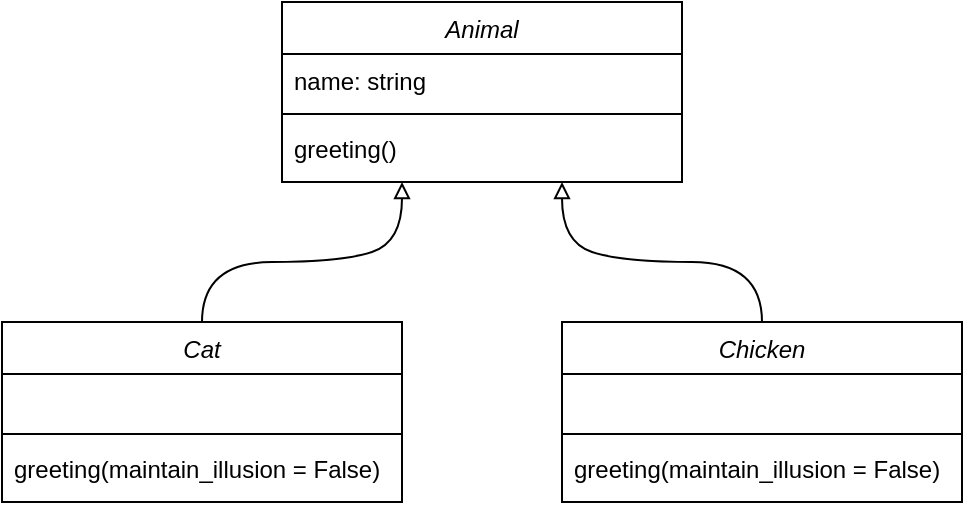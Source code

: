 <mxfile version="16.5.1" type="device"><diagram id="C5RBs43oDa-KdzZeNtuy" name="Page-1"><mxGraphModel dx="582" dy="423" grid="1" gridSize="10" guides="1" tooltips="1" connect="1" arrows="1" fold="1" page="1" pageScale="1" pageWidth="827" pageHeight="1169" math="0" shadow="0"><root><mxCell id="WIyWlLk6GJQsqaUBKTNV-0"/><mxCell id="WIyWlLk6GJQsqaUBKTNV-1" parent="WIyWlLk6GJQsqaUBKTNV-0"/><mxCell id="zkfFHV4jXpPFQw0GAbJ--0" value="Animal" style="swimlane;fontStyle=2;align=center;verticalAlign=top;childLayout=stackLayout;horizontal=1;startSize=26;horizontalStack=0;resizeParent=1;resizeLast=0;collapsible=1;marginBottom=0;rounded=0;shadow=0;strokeWidth=1;" parent="WIyWlLk6GJQsqaUBKTNV-1" vertex="1"><mxGeometry x="340" y="80" width="200" height="90" as="geometry"><mxRectangle x="230" y="140" width="160" height="26" as="alternateBounds"/></mxGeometry></mxCell><mxCell id="zkfFHV4jXpPFQw0GAbJ--1" value="name: string" style="text;align=left;verticalAlign=top;spacingLeft=4;spacingRight=4;overflow=hidden;rotatable=0;points=[[0,0.5],[1,0.5]];portConstraint=eastwest;" parent="zkfFHV4jXpPFQw0GAbJ--0" vertex="1"><mxGeometry y="26" width="200" height="26" as="geometry"/></mxCell><mxCell id="zkfFHV4jXpPFQw0GAbJ--4" value="" style="line;html=1;strokeWidth=1;align=left;verticalAlign=middle;spacingTop=-1;spacingLeft=3;spacingRight=3;rotatable=0;labelPosition=right;points=[];portConstraint=eastwest;" parent="zkfFHV4jXpPFQw0GAbJ--0" vertex="1"><mxGeometry y="52" width="200" height="8" as="geometry"/></mxCell><mxCell id="zkfFHV4jXpPFQw0GAbJ--5" value="greeting()" style="text;align=left;verticalAlign=top;spacingLeft=4;spacingRight=4;overflow=hidden;rotatable=0;points=[[0,0.5],[1,0.5]];portConstraint=eastwest;" parent="zkfFHV4jXpPFQw0GAbJ--0" vertex="1"><mxGeometry y="60" width="200" height="26" as="geometry"/></mxCell><mxCell id="tydotA__ddELv00FC8Ig-3" value="Cat" style="swimlane;fontStyle=2;align=center;verticalAlign=top;childLayout=stackLayout;horizontal=1;startSize=26;horizontalStack=0;resizeParent=1;resizeLast=0;collapsible=1;marginBottom=0;rounded=0;shadow=0;strokeWidth=1;" parent="WIyWlLk6GJQsqaUBKTNV-1" vertex="1"><mxGeometry x="200" y="240" width="200" height="90" as="geometry"><mxRectangle x="230" y="140" width="160" height="26" as="alternateBounds"/></mxGeometry></mxCell><mxCell id="tydotA__ddELv00FC8Ig-4" value=" " style="text;align=left;verticalAlign=top;spacingLeft=4;spacingRight=4;overflow=hidden;rotatable=0;points=[[0,0.5],[1,0.5]];portConstraint=eastwest;" parent="tydotA__ddELv00FC8Ig-3" vertex="1"><mxGeometry y="26" width="200" height="26" as="geometry"/></mxCell><mxCell id="tydotA__ddELv00FC8Ig-5" value="" style="line;html=1;strokeWidth=1;align=left;verticalAlign=middle;spacingTop=-1;spacingLeft=3;spacingRight=3;rotatable=0;labelPosition=right;points=[];portConstraint=eastwest;" parent="tydotA__ddELv00FC8Ig-3" vertex="1"><mxGeometry y="52" width="200" height="8" as="geometry"/></mxCell><mxCell id="tydotA__ddELv00FC8Ig-6" value="greeting(maintain_illusion = False)" style="text;align=left;verticalAlign=top;spacingLeft=4;spacingRight=4;overflow=hidden;rotatable=0;points=[[0,0.5],[1,0.5]];portConstraint=eastwest;" parent="tydotA__ddELv00FC8Ig-3" vertex="1"><mxGeometry y="60" width="200" height="26" as="geometry"/></mxCell><mxCell id="tydotA__ddELv00FC8Ig-7" value="Chicken" style="swimlane;fontStyle=2;align=center;verticalAlign=top;childLayout=stackLayout;horizontal=1;startSize=26;horizontalStack=0;resizeParent=1;resizeLast=0;collapsible=1;marginBottom=0;rounded=0;shadow=0;strokeWidth=1;" parent="WIyWlLk6GJQsqaUBKTNV-1" vertex="1"><mxGeometry x="480" y="240" width="200" height="90" as="geometry"><mxRectangle x="230" y="140" width="160" height="26" as="alternateBounds"/></mxGeometry></mxCell><mxCell id="tydotA__ddELv00FC8Ig-8" value=" " style="text;align=left;verticalAlign=top;spacingLeft=4;spacingRight=4;overflow=hidden;rotatable=0;points=[[0,0.5],[1,0.5]];portConstraint=eastwest;" parent="tydotA__ddELv00FC8Ig-7" vertex="1"><mxGeometry y="26" width="200" height="26" as="geometry"/></mxCell><mxCell id="tydotA__ddELv00FC8Ig-9" value="" style="line;html=1;strokeWidth=1;align=left;verticalAlign=middle;spacingTop=-1;spacingLeft=3;spacingRight=3;rotatable=0;labelPosition=right;points=[];portConstraint=eastwest;" parent="tydotA__ddELv00FC8Ig-7" vertex="1"><mxGeometry y="52" width="200" height="8" as="geometry"/></mxCell><mxCell id="tydotA__ddELv00FC8Ig-10" value="greeting(maintain_illusion = False)" style="text;align=left;verticalAlign=top;spacingLeft=4;spacingRight=4;overflow=hidden;rotatable=0;points=[[0,0.5],[1,0.5]];portConstraint=eastwest;" parent="tydotA__ddELv00FC8Ig-7" vertex="1"><mxGeometry y="60" width="200" height="26" as="geometry"/></mxCell><mxCell id="tydotA__ddELv00FC8Ig-13" value="" style="curved=1;endArrow=block;html=1;rounded=0;endFill=0;exitX=0.5;exitY=0;exitDx=0;exitDy=0;strokeWidth=1;" parent="WIyWlLk6GJQsqaUBKTNV-1" source="tydotA__ddELv00FC8Ig-3" edge="1"><mxGeometry width="50" height="50" relative="1" as="geometry"><mxPoint x="310" y="230" as="sourcePoint"/><mxPoint x="400" y="170" as="targetPoint"/><Array as="points"><mxPoint x="300" y="210"/><mxPoint x="370" y="210"/><mxPoint x="400" y="200"/></Array></mxGeometry></mxCell><mxCell id="tydotA__ddELv00FC8Ig-15" value="" style="curved=1;endArrow=block;html=1;rounded=0;endFill=0;exitX=0.5;exitY=0;exitDx=0;exitDy=0;strokeWidth=1;" parent="WIyWlLk6GJQsqaUBKTNV-1" edge="1"><mxGeometry width="50" height="50" relative="1" as="geometry"><mxPoint x="580" y="240" as="sourcePoint"/><mxPoint x="480" y="170" as="targetPoint"/><Array as="points"><mxPoint x="580" y="210"/><mxPoint x="510" y="210"/><mxPoint x="480" y="200"/></Array></mxGeometry></mxCell></root></mxGraphModel></diagram></mxfile>